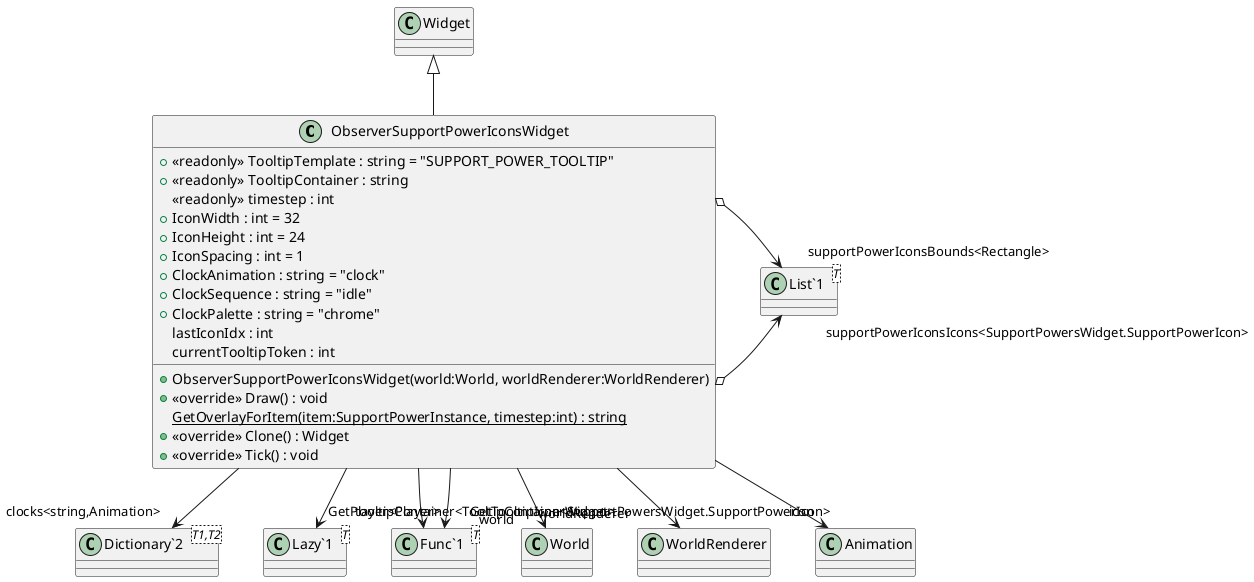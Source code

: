 @startuml
class ObserverSupportPowerIconsWidget {
    + <<readonly>> TooltipTemplate : string = "SUPPORT_POWER_TOOLTIP"
    + <<readonly>> TooltipContainer : string
    <<readonly>> timestep : int
    + IconWidth : int = 32
    + IconHeight : int = 24
    + IconSpacing : int = 1
    + ClockAnimation : string = "clock"
    + ClockSequence : string = "idle"
    + ClockPalette : string = "chrome"
    lastIconIdx : int
    currentTooltipToken : int
    + ObserverSupportPowerIconsWidget(world:World, worldRenderer:WorldRenderer)
    + <<override>> Draw() : void
    {static} GetOverlayForItem(item:SupportPowerInstance, timestep:int) : string
    + <<override>> Clone() : Widget
    + <<override>> Tick() : void
}
class "Dictionary`2"<T1,T2> {
}
class "Lazy`1"<T> {
}
class "Func`1"<T> {
}
class "List`1"<T> {
}
Widget <|-- ObserverSupportPowerIconsWidget
ObserverSupportPowerIconsWidget --> "world" World
ObserverSupportPowerIconsWidget --> "worldRenderer" WorldRenderer
ObserverSupportPowerIconsWidget --> "clocks<string,Animation>" "Dictionary`2"
ObserverSupportPowerIconsWidget --> "tooltipContainer<TooltipContainerWidget>" "Lazy`1"
ObserverSupportPowerIconsWidget --> "GetTooltipIcon<SupportPowersWidget.SupportPowerIcon>" "Func`1"
ObserverSupportPowerIconsWidget --> "GetPlayer<Player>" "Func`1"
ObserverSupportPowerIconsWidget o-> "supportPowerIconsIcons<SupportPowersWidget.SupportPowerIcon>" "List`1"
ObserverSupportPowerIconsWidget o-> "supportPowerIconsBounds<Rectangle>" "List`1"
ObserverSupportPowerIconsWidget --> "icon" Animation
@enduml

